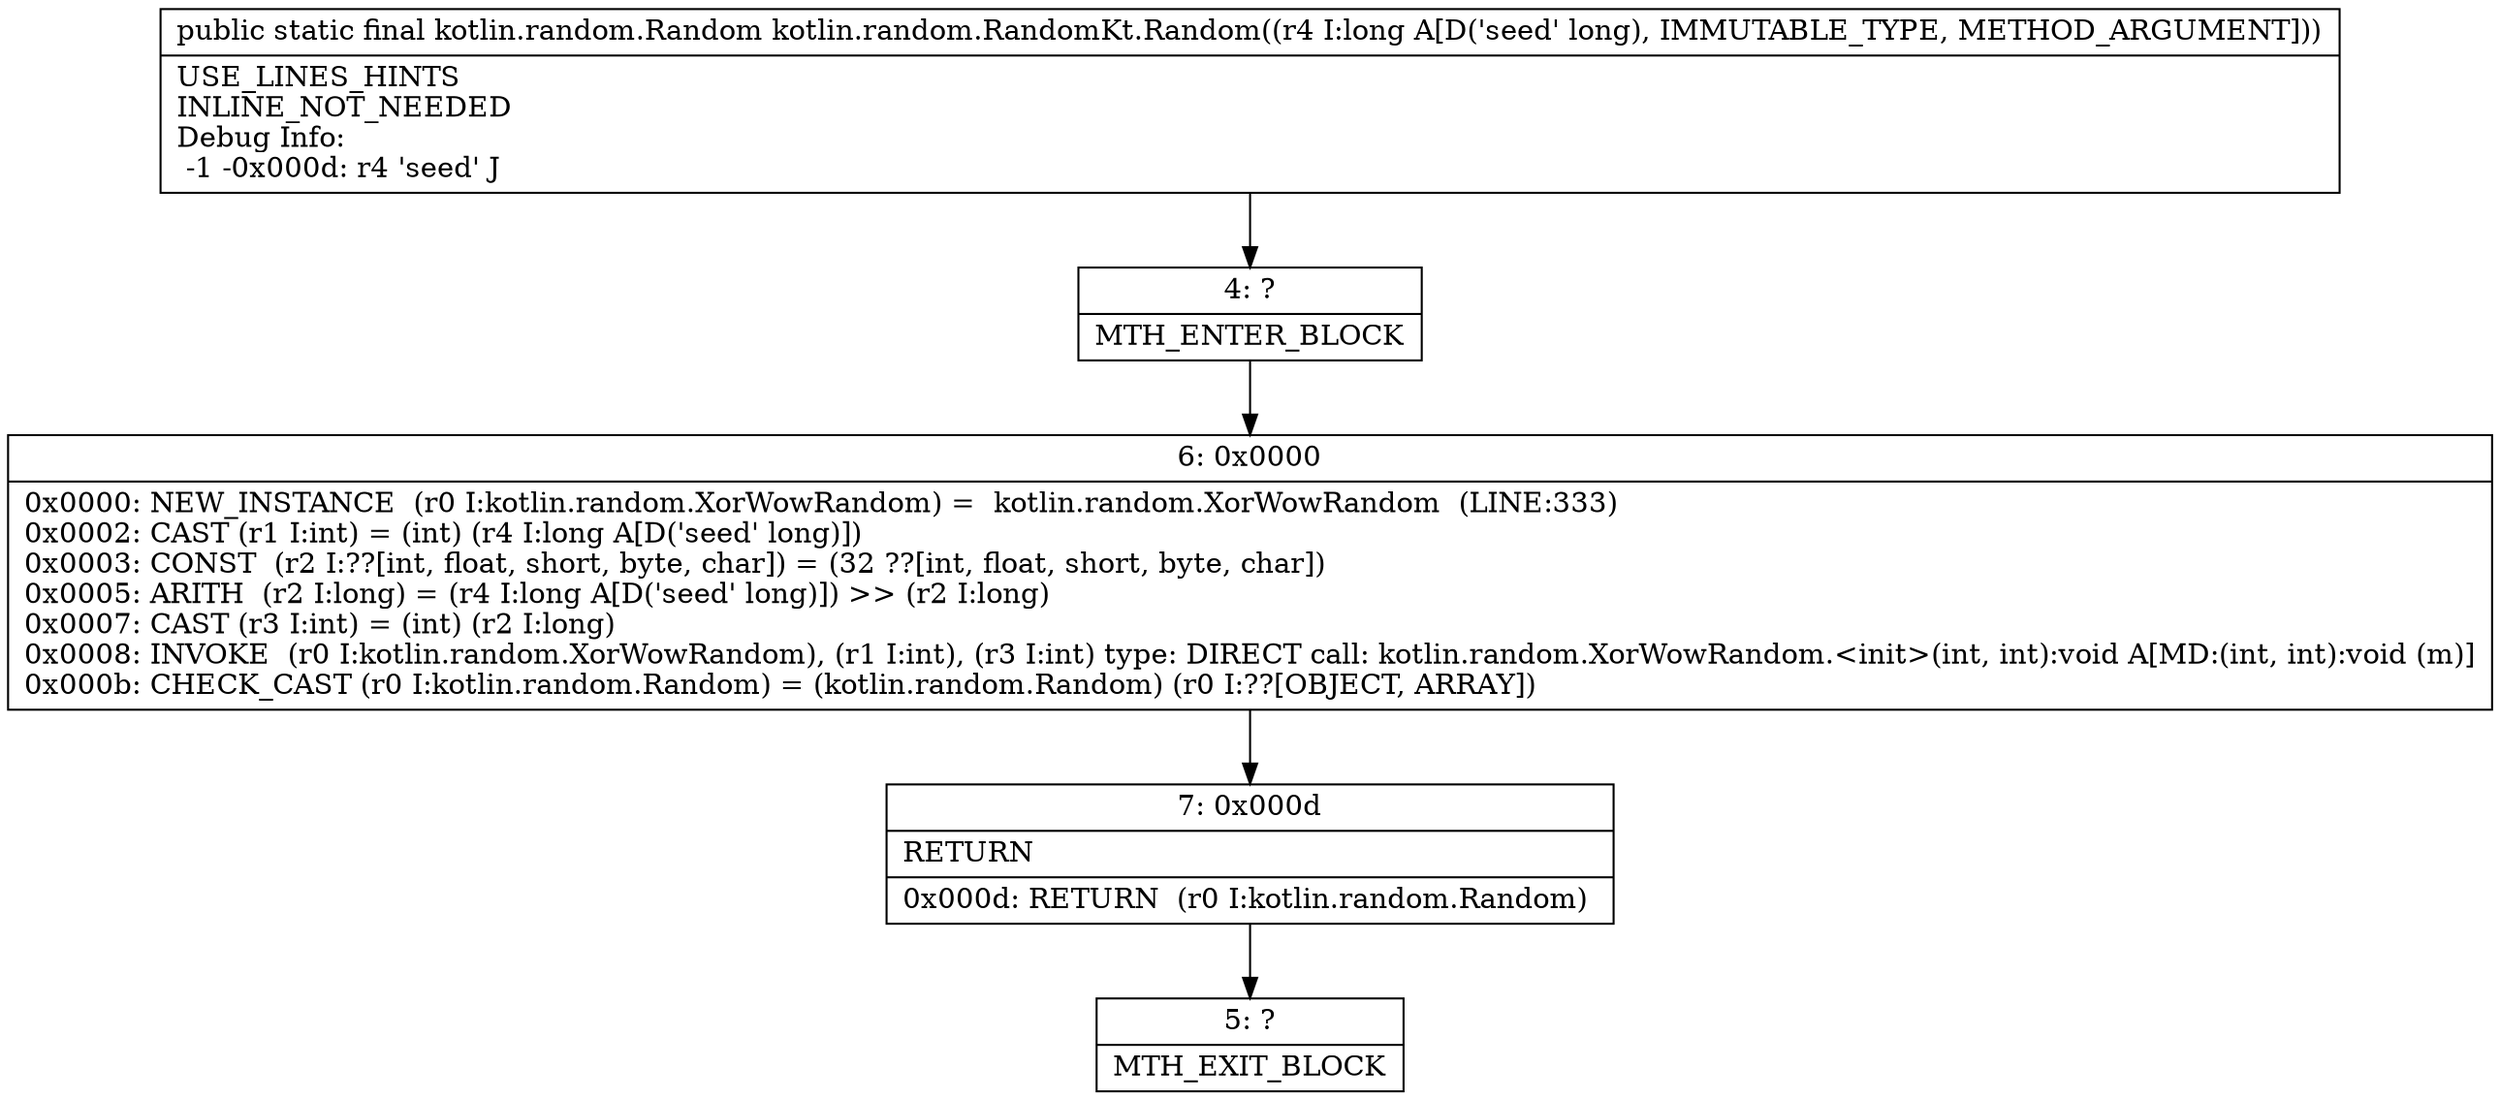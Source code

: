 digraph "CFG forkotlin.random.RandomKt.Random(J)Lkotlin\/random\/Random;" {
Node_4 [shape=record,label="{4\:\ ?|MTH_ENTER_BLOCK\l}"];
Node_6 [shape=record,label="{6\:\ 0x0000|0x0000: NEW_INSTANCE  (r0 I:kotlin.random.XorWowRandom) =  kotlin.random.XorWowRandom  (LINE:333)\l0x0002: CAST (r1 I:int) = (int) (r4 I:long A[D('seed' long)]) \l0x0003: CONST  (r2 I:??[int, float, short, byte, char]) = (32 ??[int, float, short, byte, char]) \l0x0005: ARITH  (r2 I:long) = (r4 I:long A[D('seed' long)]) \>\> (r2 I:long) \l0x0007: CAST (r3 I:int) = (int) (r2 I:long) \l0x0008: INVOKE  (r0 I:kotlin.random.XorWowRandom), (r1 I:int), (r3 I:int) type: DIRECT call: kotlin.random.XorWowRandom.\<init\>(int, int):void A[MD:(int, int):void (m)]\l0x000b: CHECK_CAST (r0 I:kotlin.random.Random) = (kotlin.random.Random) (r0 I:??[OBJECT, ARRAY]) \l}"];
Node_7 [shape=record,label="{7\:\ 0x000d|RETURN\l|0x000d: RETURN  (r0 I:kotlin.random.Random) \l}"];
Node_5 [shape=record,label="{5\:\ ?|MTH_EXIT_BLOCK\l}"];
MethodNode[shape=record,label="{public static final kotlin.random.Random kotlin.random.RandomKt.Random((r4 I:long A[D('seed' long), IMMUTABLE_TYPE, METHOD_ARGUMENT]))  | USE_LINES_HINTS\lINLINE_NOT_NEEDED\lDebug Info:\l  \-1 \-0x000d: r4 'seed' J\l}"];
MethodNode -> Node_4;Node_4 -> Node_6;
Node_6 -> Node_7;
Node_7 -> Node_5;
}

